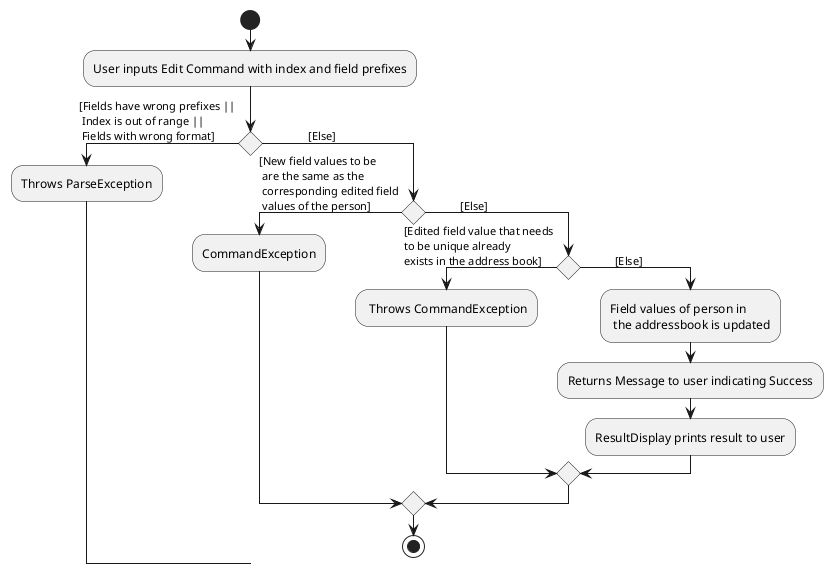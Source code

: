 @startuml
'https://plantuml.com/activity-diagram-beta

start
:User inputs Edit Command with index and field prefixes;

if () then ([Fields have wrong prefixes || \n Index is out of range || \n Fields with wrong format])
    :Throws ParseException;
    else (                [Else])

    if () then ([New field values to be \n are the same as the \n corresponding edited field \n values of the person])
        :CommandException;

    else (            [Else])

    if () then ([Edited field value that needs \nto be unique already \nexists in the address book])
    : Throws CommandException;
    else (            [Else])
        :Field values of person in \n the addressbook is updated;
        :Returns Message to user indicating Success;
        :ResultDisplay prints result to user;
   endif
endif
stop
@enduml
